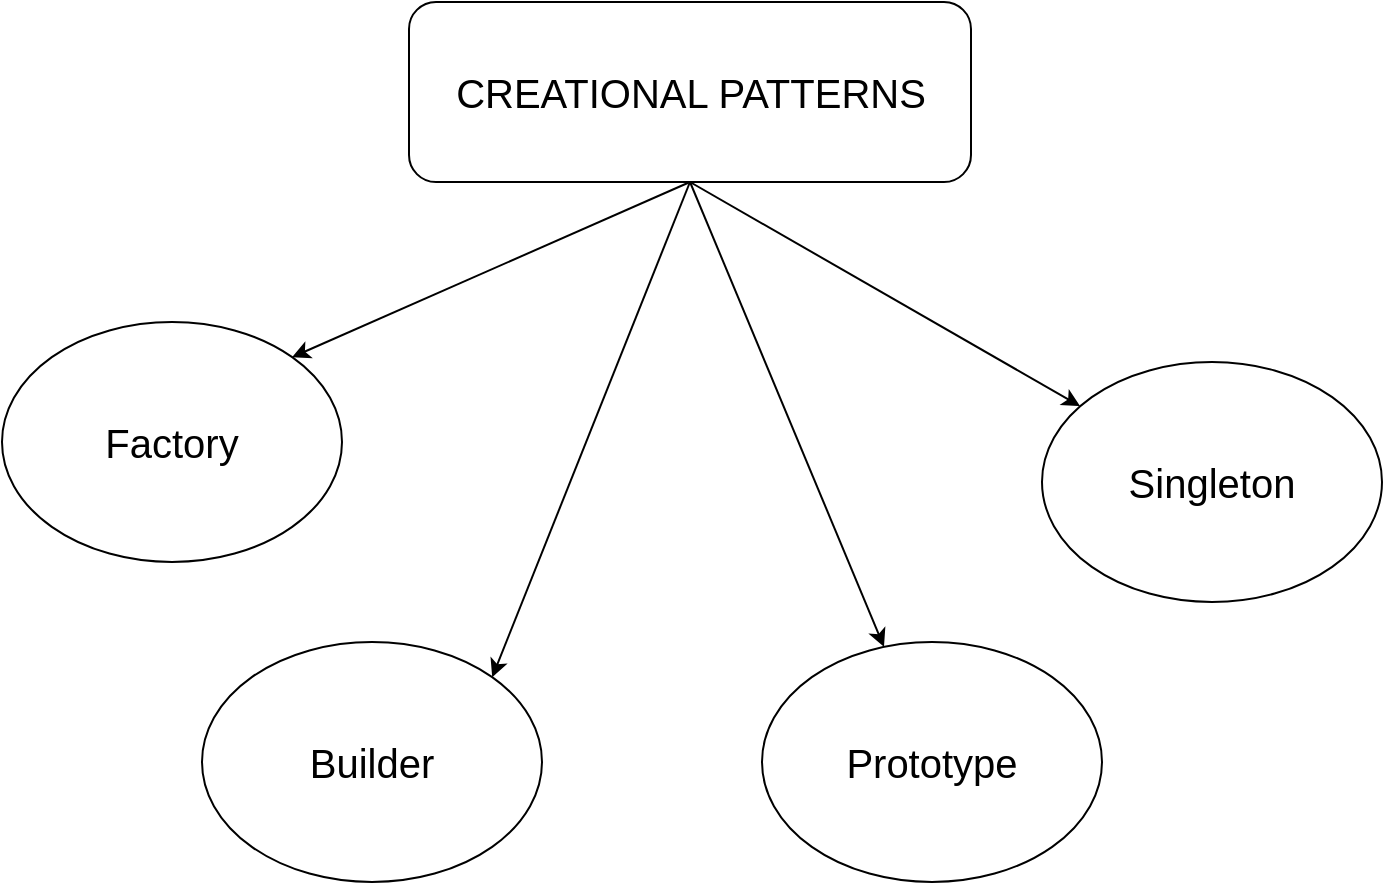 <mxfile>
    <diagram id="iCgjLgnb24C7S8AsM7p7" name="Page-1">
        <mxGraphModel dx="1570" dy="1037" grid="1" gridSize="10" guides="1" tooltips="1" connect="1" arrows="1" fold="1" page="1" pageScale="1" pageWidth="827" pageHeight="1169" math="0" shadow="0">
            <root>
                <mxCell id="0"/>
                <mxCell id="1" parent="0"/>
                <mxCell id="2" value="CREATIONAL PATTERNS" style="rounded=1;whiteSpace=wrap;html=1;fontSize=20;" parent="1" vertex="1">
                    <mxGeometry x="273.5" y="70" width="281" height="90" as="geometry"/>
                </mxCell>
                <mxCell id="3" value="Factory" style="ellipse;whiteSpace=wrap;html=1;fontSize=20;" parent="1" vertex="1">
                    <mxGeometry x="70" y="230" width="170" height="120" as="geometry"/>
                </mxCell>
                <mxCell id="4" value="Prototype" style="ellipse;whiteSpace=wrap;html=1;fontSize=20;" parent="1" vertex="1">
                    <mxGeometry x="450" y="390" width="170" height="120" as="geometry"/>
                </mxCell>
                <mxCell id="6" value="" style="endArrow=classic;html=1;fontSize=20;exitX=0.5;exitY=1;exitDx=0;exitDy=0;entryX=1;entryY=0;entryDx=0;entryDy=0;" parent="1" source="2" target="3" edge="1">
                    <mxGeometry width="50" height="50" relative="1" as="geometry">
                        <mxPoint x="390" y="550" as="sourcePoint"/>
                        <mxPoint x="440" y="500" as="targetPoint"/>
                    </mxGeometry>
                </mxCell>
                <mxCell id="7" value="" style="endArrow=classic;html=1;fontSize=20;exitX=0.5;exitY=1;exitDx=0;exitDy=0;" parent="1" source="2" target="4" edge="1">
                    <mxGeometry width="50" height="50" relative="1" as="geometry">
                        <mxPoint x="438.9" y="210" as="sourcePoint"/>
                        <mxPoint x="240.004" y="297.574" as="targetPoint"/>
                    </mxGeometry>
                </mxCell>
                <mxCell id="9" value="Builder" style="ellipse;whiteSpace=wrap;html=1;fontSize=20;" parent="1" vertex="1">
                    <mxGeometry x="170" y="390" width="170" height="120" as="geometry"/>
                </mxCell>
                <mxCell id="11" value="Singleton" style="ellipse;whiteSpace=wrap;html=1;fontSize=20;" parent="1" vertex="1">
                    <mxGeometry x="590" y="250" width="170" height="120" as="geometry"/>
                </mxCell>
                <mxCell id="12" value="" style="endArrow=classic;html=1;fontSize=20;entryX=1;entryY=0;entryDx=0;entryDy=0;exitX=0.5;exitY=1;exitDx=0;exitDy=0;" parent="1" source="2" target="9" edge="1">
                    <mxGeometry width="50" height="50" relative="1" as="geometry">
                        <mxPoint x="380" y="200" as="sourcePoint"/>
                        <mxPoint x="570" y="840" as="targetPoint"/>
                    </mxGeometry>
                </mxCell>
                <mxCell id="13" value="" style="endArrow=classic;html=1;fontSize=20;exitX=0.5;exitY=1;exitDx=0;exitDy=0;" parent="1" source="2" target="11" edge="1">
                    <mxGeometry width="50" height="50" relative="1" as="geometry">
                        <mxPoint x="470" y="240" as="sourcePoint"/>
                        <mxPoint x="624.896" y="257.574" as="targetPoint"/>
                    </mxGeometry>
                </mxCell>
            </root>
        </mxGraphModel>
    </diagram>
</mxfile>